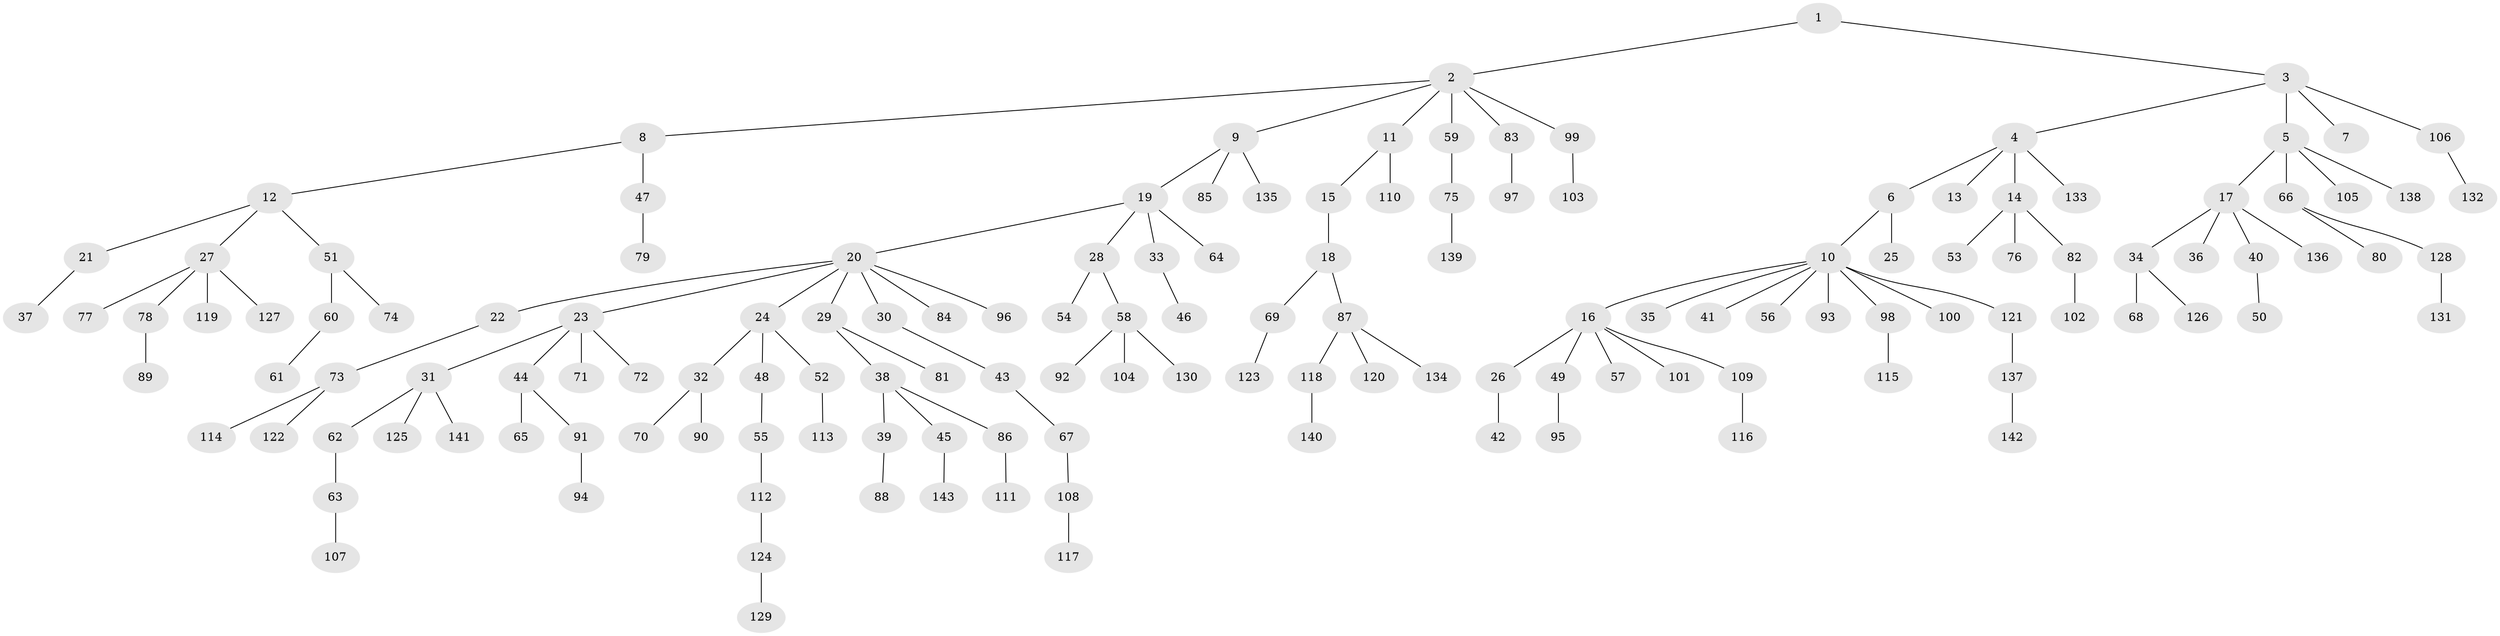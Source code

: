 // Generated by graph-tools (version 1.1) at 2025/26/03/09/25 03:26:29]
// undirected, 143 vertices, 142 edges
graph export_dot {
graph [start="1"]
  node [color=gray90,style=filled];
  1;
  2;
  3;
  4;
  5;
  6;
  7;
  8;
  9;
  10;
  11;
  12;
  13;
  14;
  15;
  16;
  17;
  18;
  19;
  20;
  21;
  22;
  23;
  24;
  25;
  26;
  27;
  28;
  29;
  30;
  31;
  32;
  33;
  34;
  35;
  36;
  37;
  38;
  39;
  40;
  41;
  42;
  43;
  44;
  45;
  46;
  47;
  48;
  49;
  50;
  51;
  52;
  53;
  54;
  55;
  56;
  57;
  58;
  59;
  60;
  61;
  62;
  63;
  64;
  65;
  66;
  67;
  68;
  69;
  70;
  71;
  72;
  73;
  74;
  75;
  76;
  77;
  78;
  79;
  80;
  81;
  82;
  83;
  84;
  85;
  86;
  87;
  88;
  89;
  90;
  91;
  92;
  93;
  94;
  95;
  96;
  97;
  98;
  99;
  100;
  101;
  102;
  103;
  104;
  105;
  106;
  107;
  108;
  109;
  110;
  111;
  112;
  113;
  114;
  115;
  116;
  117;
  118;
  119;
  120;
  121;
  122;
  123;
  124;
  125;
  126;
  127;
  128;
  129;
  130;
  131;
  132;
  133;
  134;
  135;
  136;
  137;
  138;
  139;
  140;
  141;
  142;
  143;
  1 -- 2;
  1 -- 3;
  2 -- 8;
  2 -- 9;
  2 -- 11;
  2 -- 59;
  2 -- 83;
  2 -- 99;
  3 -- 4;
  3 -- 5;
  3 -- 7;
  3 -- 106;
  4 -- 6;
  4 -- 13;
  4 -- 14;
  4 -- 133;
  5 -- 17;
  5 -- 66;
  5 -- 105;
  5 -- 138;
  6 -- 10;
  6 -- 25;
  8 -- 12;
  8 -- 47;
  9 -- 19;
  9 -- 85;
  9 -- 135;
  10 -- 16;
  10 -- 35;
  10 -- 41;
  10 -- 56;
  10 -- 93;
  10 -- 98;
  10 -- 100;
  10 -- 121;
  11 -- 15;
  11 -- 110;
  12 -- 21;
  12 -- 27;
  12 -- 51;
  14 -- 53;
  14 -- 76;
  14 -- 82;
  15 -- 18;
  16 -- 26;
  16 -- 49;
  16 -- 57;
  16 -- 101;
  16 -- 109;
  17 -- 34;
  17 -- 36;
  17 -- 40;
  17 -- 136;
  18 -- 69;
  18 -- 87;
  19 -- 20;
  19 -- 28;
  19 -- 33;
  19 -- 64;
  20 -- 22;
  20 -- 23;
  20 -- 24;
  20 -- 29;
  20 -- 30;
  20 -- 84;
  20 -- 96;
  21 -- 37;
  22 -- 73;
  23 -- 31;
  23 -- 44;
  23 -- 71;
  23 -- 72;
  24 -- 32;
  24 -- 48;
  24 -- 52;
  26 -- 42;
  27 -- 77;
  27 -- 78;
  27 -- 119;
  27 -- 127;
  28 -- 54;
  28 -- 58;
  29 -- 38;
  29 -- 81;
  30 -- 43;
  31 -- 62;
  31 -- 125;
  31 -- 141;
  32 -- 70;
  32 -- 90;
  33 -- 46;
  34 -- 68;
  34 -- 126;
  38 -- 39;
  38 -- 45;
  38 -- 86;
  39 -- 88;
  40 -- 50;
  43 -- 67;
  44 -- 65;
  44 -- 91;
  45 -- 143;
  47 -- 79;
  48 -- 55;
  49 -- 95;
  51 -- 60;
  51 -- 74;
  52 -- 113;
  55 -- 112;
  58 -- 92;
  58 -- 104;
  58 -- 130;
  59 -- 75;
  60 -- 61;
  62 -- 63;
  63 -- 107;
  66 -- 80;
  66 -- 128;
  67 -- 108;
  69 -- 123;
  73 -- 114;
  73 -- 122;
  75 -- 139;
  78 -- 89;
  82 -- 102;
  83 -- 97;
  86 -- 111;
  87 -- 118;
  87 -- 120;
  87 -- 134;
  91 -- 94;
  98 -- 115;
  99 -- 103;
  106 -- 132;
  108 -- 117;
  109 -- 116;
  112 -- 124;
  118 -- 140;
  121 -- 137;
  124 -- 129;
  128 -- 131;
  137 -- 142;
}
